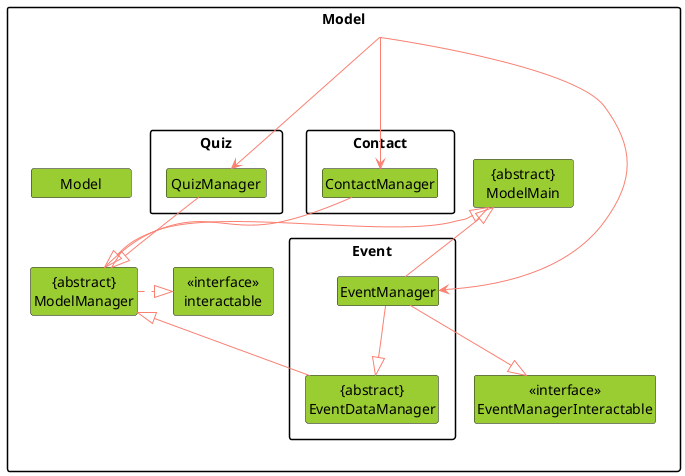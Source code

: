 @startuml

skinparam Shadowing false
skinparam MinClassWidth 100
skinparam classBackgroundColor YellowGreen
skinparam packageStyle rectangle
skinparam ArrowColor Salmon
hide circle
hide members

package Model {

    class "{abstract}\nModelMain"
    class "{abstract}\nModelManager"

    class "<<interface>>\ninteractable"
    class "<<interface>>\nEventManagerInteractable"

    class Model

    Package Quiz {
'        class Quiz
        class QuizManager
    }

    Package Event {
'        class "{abstract}\nEvent"
        class EventManager
'        class ClassManager
'        class Class
'        class CcaManager
'        class Cca
'        class TestManager
'        class Test
'        class TuitionManager
'        class Tuition
        class "{abstract}\nEventDataManager"
    }

    Package Contact {
'        class Contact
        class ContactManager
    }
}

"{abstract}\nModelManager" -up-|> "{abstract}\nModelMain"
EventManager -up-|> "{abstract}\nModelMain"
"{abstract}\nModelManager" .right.|> "<<interface>>\ninteractable"
"{abstract}\nEventDataManager" -up-|> "{abstract}\nModelManager"

Model ---> ContactManager
Model ---> EventManager
Model ---> QuizManager
'QuizManager --> Quiz
'ContactManager --> Contact
'EventManager --> ClassManager
'EventManager --> CcaManager
'EventManager --> TestManager
'EventManager --> TuitionManager
'ClassManager --> Class
'CcaManager --> Cca
'TestManager --> Test
'TuitionManager --> Tuition
'Class --|> "{abstract}\nEvent"
'Cca --|> "{abstract}\nEvent"
'Test --|> "{abstract}\nEvent"
'Tuition --|> "{abstract}\nEvent"
ContactManager --|> "{abstract}\nModelManager"
QuizManager --|> "{abstract}\nModelManager"
EventManager --|> "{abstract}\nEventDataManager"
EventManager --|> "<<interface>>\nEventManagerInteractable"

@enduml